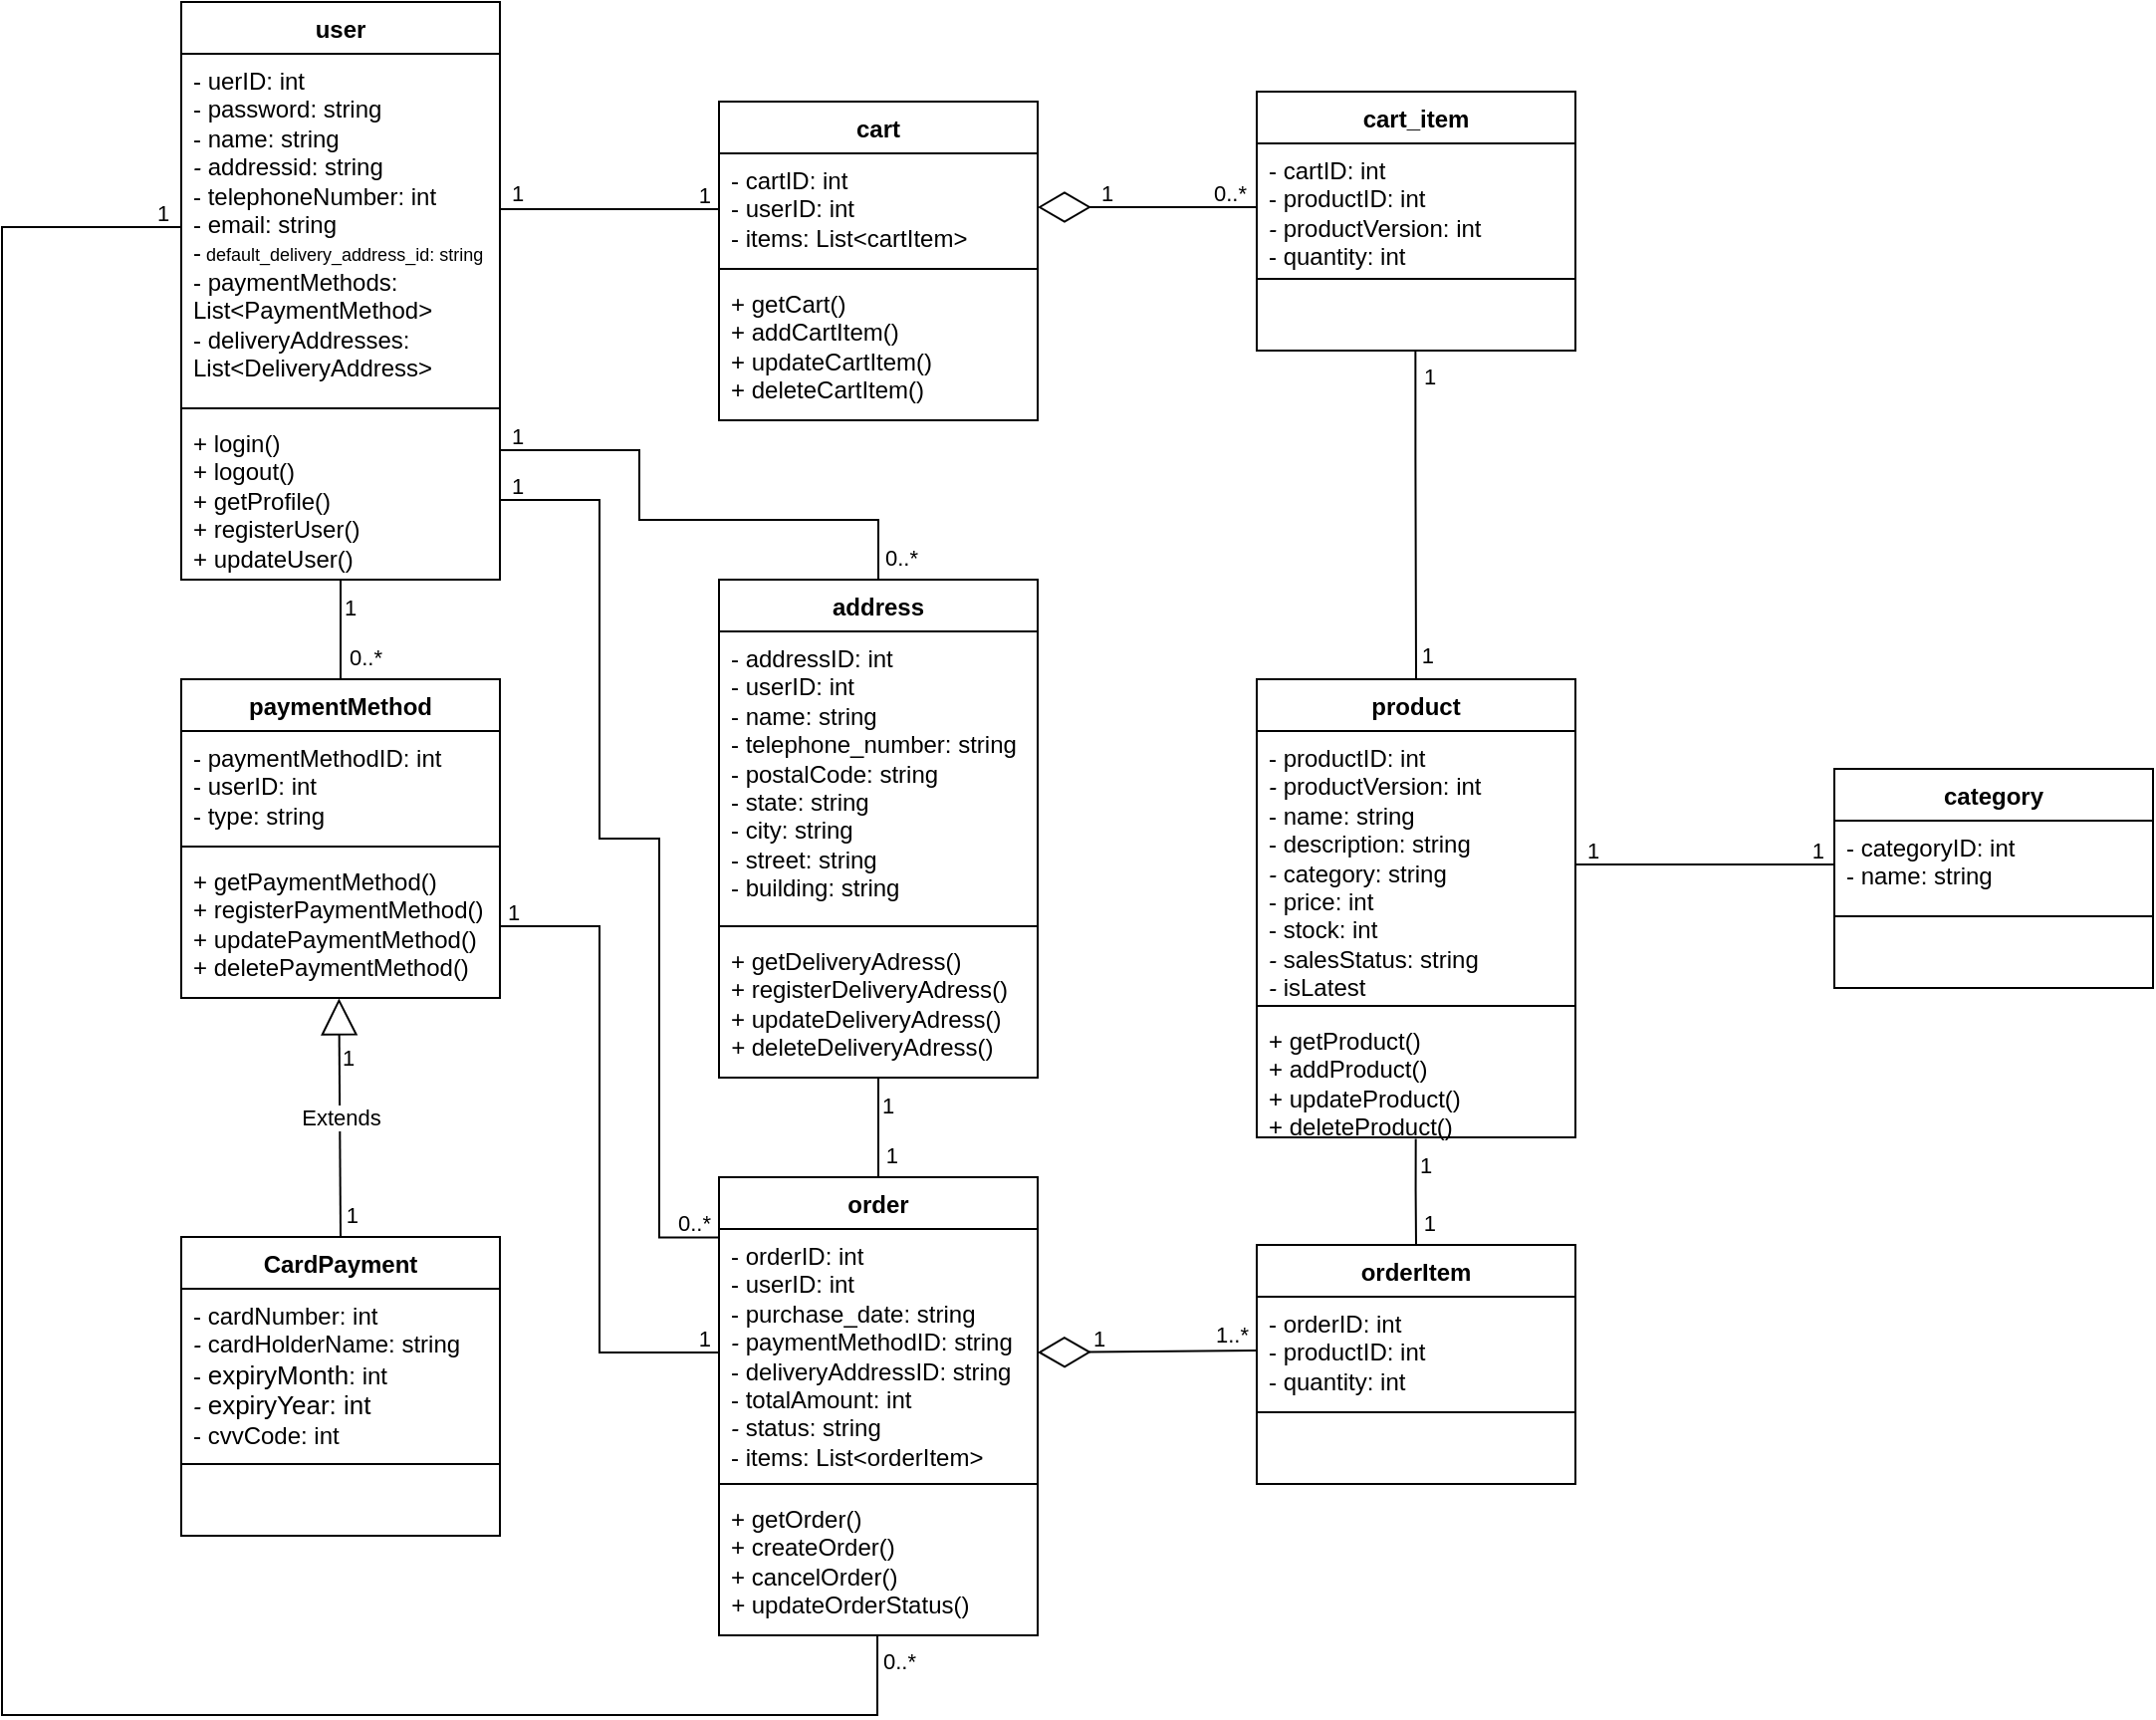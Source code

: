 <mxfile version="24.5.2" type="google">
  <diagram name="Page-1" id="e56a1550-8fbb-45ad-956c-1786394a9013">
    <mxGraphModel grid="1" page="0" gridSize="10" guides="1" tooltips="1" connect="1" arrows="1" fold="1" pageScale="1" pageWidth="1100" pageHeight="850" background="none" math="0" shadow="0">
      <root>
        <mxCell id="0" />
        <mxCell id="1" parent="0" />
        <mxCell id="Dggb_0L5YijJoXraUt78-34" value="" style="endArrow=none;html=1;edgeStyle=orthogonalEdgeStyle;rounded=0;exitX=1;exitY=0.517;exitDx=0;exitDy=0;entryX=0;entryY=0.5;entryDx=0;entryDy=0;exitPerimeter=0;" edge="1" parent="1" source="2KOE_bNOq0SQkTFNPbul-5">
          <mxGeometry relative="1" as="geometry">
            <mxPoint x="370.0" y="43" as="sourcePoint" />
            <mxPoint x="480" y="44" as="targetPoint" />
            <Array as="points">
              <mxPoint x="480" y="44" />
            </Array>
          </mxGeometry>
        </mxCell>
        <mxCell id="Dggb_0L5YijJoXraUt78-35" value="1" style="edgeLabel;resizable=0;html=1;align=left;verticalAlign=bottom;labelBackgroundColor=none;" connectable="0" vertex="1" parent="Dggb_0L5YijJoXraUt78-34">
          <mxGeometry x="-1" relative="1" as="geometry">
            <mxPoint x="4" y="-11" as="offset" />
          </mxGeometry>
        </mxCell>
        <mxCell id="Dggb_0L5YijJoXraUt78-36" value="1" style="edgeLabel;resizable=0;html=1;align=right;verticalAlign=bottom;labelBackgroundColor=none;" connectable="0" vertex="1" parent="Dggb_0L5YijJoXraUt78-34">
          <mxGeometry x="1" relative="1" as="geometry">
            <mxPoint x="-4" y="1" as="offset" />
          </mxGeometry>
        </mxCell>
        <mxCell id="Dggb_0L5YijJoXraUt78-43" value="" style="endArrow=none;html=1;edgeStyle=orthogonalEdgeStyle;rounded=0;entryX=0.5;entryY=0;entryDx=0;entryDy=0;exitX=0.498;exitY=0.994;exitDx=0;exitDy=0;exitPerimeter=0;" edge="1" parent="1" source="2KOE_bNOq0SQkTFNPbul-17" target="2KOE_bNOq0SQkTFNPbul-20">
          <mxGeometry relative="1" as="geometry">
            <mxPoint x="830" y="170" as="sourcePoint" />
            <mxPoint x="827.86" y="348.19" as="targetPoint" />
            <Array as="points">
              <mxPoint x="830" y="170" />
              <mxPoint x="830" y="170" />
            </Array>
          </mxGeometry>
        </mxCell>
        <mxCell id="Dggb_0L5YijJoXraUt78-44" value="1" style="edgeLabel;resizable=0;html=1;align=left;verticalAlign=bottom;labelBackgroundColor=none;" connectable="0" vertex="1" parent="Dggb_0L5YijJoXraUt78-43">
          <mxGeometry x="-1" relative="1" as="geometry">
            <mxPoint x="2" y="22" as="offset" />
          </mxGeometry>
        </mxCell>
        <mxCell id="Dggb_0L5YijJoXraUt78-45" value="1" style="edgeLabel;resizable=0;html=1;align=right;verticalAlign=bottom;labelBackgroundColor=none;" connectable="0" vertex="1" parent="Dggb_0L5YijJoXraUt78-43">
          <mxGeometry x="1" relative="1" as="geometry">
            <mxPoint x="10" y="-3" as="offset" />
          </mxGeometry>
        </mxCell>
        <mxCell id="Dggb_0L5YijJoXraUt78-49" value="" style="endArrow=none;html=1;edgeStyle=orthogonalEdgeStyle;rounded=0;exitX=1;exitY=0.5;exitDx=0;exitDy=0;entryX=0.5;entryY=0;entryDx=0;entryDy=0;" edge="1" parent="1" source="2KOE_bNOq0SQkTFNPbul-7" target="2KOE_bNOq0SQkTFNPbul-28">
          <mxGeometry relative="1" as="geometry">
            <mxPoint x="380" y="180" as="sourcePoint" />
            <mxPoint x="585" y="250" as="targetPoint" />
            <Array as="points">
              <mxPoint x="370" y="165" />
              <mxPoint x="440" y="165" />
              <mxPoint x="440" y="200" />
              <mxPoint x="560" y="200" />
            </Array>
          </mxGeometry>
        </mxCell>
        <mxCell id="Dggb_0L5YijJoXraUt78-50" value="1" style="edgeLabel;resizable=0;html=1;align=left;verticalAlign=bottom;labelBackgroundColor=none;" connectable="0" vertex="1" parent="Dggb_0L5YijJoXraUt78-49">
          <mxGeometry x="-1" relative="1" as="geometry">
            <mxPoint x="4" y="2" as="offset" />
          </mxGeometry>
        </mxCell>
        <mxCell id="Dggb_0L5YijJoXraUt78-51" value="0..*" style="edgeLabel;resizable=0;html=1;align=right;verticalAlign=bottom;labelBackgroundColor=none;" connectable="0" vertex="1" parent="Dggb_0L5YijJoXraUt78-49">
          <mxGeometry x="1" relative="1" as="geometry">
            <mxPoint x="20" y="-3" as="offset" />
          </mxGeometry>
        </mxCell>
        <mxCell id="Dggb_0L5YijJoXraUt78-52" value="" style="endArrow=none;html=1;edgeStyle=orthogonalEdgeStyle;rounded=0;exitX=0.5;exitY=1.002;exitDx=0;exitDy=0;exitPerimeter=0;entryX=0.5;entryY=0;entryDx=0;entryDy=0;" edge="1" parent="1" source="2KOE_bNOq0SQkTFNPbul-7" target="2KOE_bNOq0SQkTFNPbul-36">
          <mxGeometry relative="1" as="geometry">
            <mxPoint x="295" y="280" as="sourcePoint" />
            <mxPoint x="290" y="260" as="targetPoint" />
            <Array as="points" />
          </mxGeometry>
        </mxCell>
        <mxCell id="Dggb_0L5YijJoXraUt78-53" value="1" style="edgeLabel;resizable=0;html=1;align=left;verticalAlign=bottom;labelBackgroundColor=none;" connectable="0" vertex="1" parent="Dggb_0L5YijJoXraUt78-52">
          <mxGeometry x="-1" relative="1" as="geometry">
            <mxPoint y="22" as="offset" />
          </mxGeometry>
        </mxCell>
        <mxCell id="Dggb_0L5YijJoXraUt78-54" value="0..*" style="edgeLabel;resizable=0;html=1;align=right;verticalAlign=bottom;labelBackgroundColor=none;" connectable="0" vertex="1" parent="Dggb_0L5YijJoXraUt78-52">
          <mxGeometry x="1" relative="1" as="geometry">
            <mxPoint x="21" y="-3" as="offset" />
          </mxGeometry>
        </mxCell>
        <mxCell id="Dggb_0L5YijJoXraUt78-58" value="" style="endArrow=none;html=1;edgeStyle=orthogonalEdgeStyle;rounded=0;entryX=0;entryY=0.5;entryDx=0;entryDy=0;exitX=1;exitY=0.5;exitDx=0;exitDy=0;" edge="1" parent="1" source="2KOE_bNOq0SQkTFNPbul-39">
          <mxGeometry relative="1" as="geometry">
            <mxPoint x="380" y="618" as="sourcePoint" />
            <mxPoint x="480" y="618" as="targetPoint" />
            <Array as="points">
              <mxPoint x="420" y="404" />
              <mxPoint x="420" y="618" />
            </Array>
          </mxGeometry>
        </mxCell>
        <mxCell id="Dggb_0L5YijJoXraUt78-59" value="1" style="edgeLabel;resizable=0;html=1;align=left;verticalAlign=bottom;labelBackgroundColor=none;" connectable="0" vertex="1" parent="Dggb_0L5YijJoXraUt78-58">
          <mxGeometry x="-1" relative="1" as="geometry">
            <mxPoint x="2" y="1" as="offset" />
          </mxGeometry>
        </mxCell>
        <mxCell id="Dggb_0L5YijJoXraUt78-60" value="1" style="edgeLabel;resizable=0;html=1;align=right;verticalAlign=bottom;labelBackgroundColor=none;" connectable="0" vertex="1" parent="Dggb_0L5YijJoXraUt78-58">
          <mxGeometry x="1" relative="1" as="geometry">
            <mxPoint x="-4" y="1" as="offset" />
          </mxGeometry>
        </mxCell>
        <mxCell id="Dggb_0L5YijJoXraUt78-61" value="" style="endArrow=none;html=1;edgeStyle=orthogonalEdgeStyle;rounded=0;exitX=0.5;exitY=1;exitDx=0;exitDy=0;entryX=0.5;entryY=0;entryDx=0;entryDy=0;" edge="1" parent="1" source="2KOE_bNOq0SQkTFNPbul-28" target="2KOE_bNOq0SQkTFNPbul-32">
          <mxGeometry relative="1" as="geometry">
            <mxPoint x="559.86" y="430" as="sourcePoint" />
            <mxPoint x="559.86" y="540" as="targetPoint" />
            <Array as="points" />
          </mxGeometry>
        </mxCell>
        <mxCell id="Dggb_0L5YijJoXraUt78-62" value="1" style="edgeLabel;resizable=0;html=1;align=left;verticalAlign=bottom;labelBackgroundColor=none;" connectable="0" vertex="1" parent="Dggb_0L5YijJoXraUt78-61">
          <mxGeometry x="-1" relative="1" as="geometry">
            <mxPoint y="22" as="offset" />
          </mxGeometry>
        </mxCell>
        <mxCell id="Dggb_0L5YijJoXraUt78-63" value="1" style="edgeLabel;resizable=0;html=1;align=right;verticalAlign=bottom;labelBackgroundColor=none;" connectable="0" vertex="1" parent="Dggb_0L5YijJoXraUt78-61">
          <mxGeometry x="1" relative="1" as="geometry">
            <mxPoint x="10" y="-3" as="offset" />
          </mxGeometry>
        </mxCell>
        <mxCell id="Dggb_0L5YijJoXraUt78-64" value="" style="endArrow=none;html=1;edgeStyle=orthogonalEdgeStyle;rounded=0;entryX=0.5;entryY=0;entryDx=0;entryDy=0;exitX=0.499;exitY=1.012;exitDx=0;exitDy=0;exitPerimeter=0;" edge="1" parent="1" source="2KOE_bNOq0SQkTFNPbul-23" target="2KOE_bNOq0SQkTFNPbul-24">
          <mxGeometry relative="1" as="geometry">
            <mxPoint x="829.71" y="460" as="sourcePoint" />
            <mxPoint x="829.71" y="530" as="targetPoint" />
          </mxGeometry>
        </mxCell>
        <mxCell id="Dggb_0L5YijJoXraUt78-65" value="1" style="edgeLabel;resizable=0;html=1;align=left;verticalAlign=bottom;labelBackgroundColor=none;" connectable="0" vertex="1" parent="Dggb_0L5YijJoXraUt78-64">
          <mxGeometry x="-1" relative="1" as="geometry">
            <mxPoint y="22" as="offset" />
          </mxGeometry>
        </mxCell>
        <mxCell id="Dggb_0L5YijJoXraUt78-66" value="1" style="edgeLabel;resizable=0;html=1;align=right;verticalAlign=bottom;labelBackgroundColor=none;" connectable="0" vertex="1" parent="Dggb_0L5YijJoXraUt78-64">
          <mxGeometry x="1" relative="1" as="geometry">
            <mxPoint x="10" y="-3" as="offset" />
          </mxGeometry>
        </mxCell>
        <mxCell id="Dggb_0L5YijJoXraUt78-67" value="" style="endArrow=none;html=1;edgeStyle=orthogonalEdgeStyle;rounded=0;exitX=1;exitY=0.5;exitDx=0;exitDy=0;entryX=0;entryY=0.5;entryDx=0;entryDy=0;strokeColor=none;" edge="1" parent="1">
          <mxGeometry relative="1" as="geometry">
            <mxPoint x="640" y="575" as="sourcePoint" />
            <mxPoint x="760" y="695" as="targetPoint" />
          </mxGeometry>
        </mxCell>
        <mxCell id="Dggb_0L5YijJoXraUt78-68" value="1" style="edgeLabel;resizable=0;html=1;align=left;verticalAlign=bottom;labelBackgroundColor=none;" connectable="0" vertex="1" parent="Dggb_0L5YijJoXraUt78-67">
          <mxGeometry x="-1" relative="1" as="geometry">
            <mxPoint x="26" y="44" as="offset" />
          </mxGeometry>
        </mxCell>
        <mxCell id="Dggb_0L5YijJoXraUt78-69" value="1..*" style="edgeLabel;resizable=0;html=1;align=right;verticalAlign=bottom;labelBackgroundColor=none;" connectable="0" vertex="1" parent="Dggb_0L5YijJoXraUt78-67">
          <mxGeometry x="1" relative="1" as="geometry">
            <mxPoint x="-14" y="-77" as="offset" />
          </mxGeometry>
        </mxCell>
        <mxCell id="Dggb_0L5YijJoXraUt78-75" value="" style="endArrow=none;html=1;edgeStyle=orthogonalEdgeStyle;rounded=0;exitX=0;exitY=0.5;exitDx=0;exitDy=0;entryX=0.497;entryY=0.995;entryDx=0;entryDy=0;entryPerimeter=0;" edge="1" parent="1" source="2KOE_bNOq0SQkTFNPbul-5" target="2KOE_bNOq0SQkTFNPbul-35">
          <mxGeometry relative="1" as="geometry">
            <mxPoint x="210" y="70.01" as="sourcePoint" />
            <mxPoint x="560" y="790" as="targetPoint" />
            <Array as="points">
              <mxPoint x="210" y="53" />
              <mxPoint x="120" y="53" />
              <mxPoint x="120" y="800" />
              <mxPoint x="560" y="800" />
            </Array>
          </mxGeometry>
        </mxCell>
        <mxCell id="Dggb_0L5YijJoXraUt78-76" value="1" style="edgeLabel;resizable=0;html=1;align=left;verticalAlign=bottom;labelBackgroundColor=none;" connectable="0" vertex="1" parent="Dggb_0L5YijJoXraUt78-75">
          <mxGeometry x="-1" relative="1" as="geometry">
            <mxPoint x="-14" y="1" as="offset" />
          </mxGeometry>
        </mxCell>
        <mxCell id="Dggb_0L5YijJoXraUt78-77" value="0..*" style="edgeLabel;resizable=0;html=1;align=right;verticalAlign=bottom;labelBackgroundColor=none;" connectable="0" vertex="1" parent="Dggb_0L5YijJoXraUt78-75">
          <mxGeometry x="1" relative="1" as="geometry">
            <mxPoint x="20" y="22" as="offset" />
          </mxGeometry>
        </mxCell>
        <mxCell id="2KOE_bNOq0SQkTFNPbul-3" value="" style="endArrow=diamondThin;endFill=0;endSize=24;html=1;rounded=0;exitX=0;exitY=0.5;exitDx=0;exitDy=0;entryX=1;entryY=0.5;entryDx=0;entryDy=0;" edge="1" parent="1" source="2KOE_bNOq0SQkTFNPbul-25" target="2KOE_bNOq0SQkTFNPbul-33">
          <mxGeometry width="160" relative="1" as="geometry">
            <mxPoint x="730" y="627.5" as="sourcePoint" />
            <mxPoint x="660" y="612.5" as="targetPoint" />
          </mxGeometry>
        </mxCell>
        <mxCell id="2KOE_bNOq0SQkTFNPbul-4" value="user" style="swimlane;fontStyle=1;align=center;verticalAlign=top;childLayout=stackLayout;horizontal=1;startSize=26;horizontalStack=0;resizeParent=1;resizeParentMax=0;resizeLast=0;collapsible=1;marginBottom=0;whiteSpace=wrap;html=1;" vertex="1" parent="1">
          <mxGeometry x="210" y="-60" width="160" height="290" as="geometry" />
        </mxCell>
        <mxCell id="2KOE_bNOq0SQkTFNPbul-5" value="- uerID: int&lt;div&gt;- password: string&lt;br&gt;&lt;/div&gt;&lt;div&gt;- name: string&lt;/div&gt;&lt;div&gt;&lt;i&gt;- &lt;/i&gt;addressid: string&lt;/div&gt;&lt;div&gt;- telephoneNumber: int&lt;br&gt;&lt;/div&gt;&lt;div&gt;- email: string&lt;/div&gt;&lt;div&gt;-&lt;font style=&quot;font-size: 9px;&quot;&gt; default_delivery_address_id: string&lt;/font&gt;&lt;/div&gt;&lt;div&gt;- paymentMethods: List&amp;lt;PaymentMethod&amp;gt;&lt;br&gt;&lt;/div&gt;&lt;div&gt;-&amp;nbsp;deliveryAddresses: List&amp;lt;DeliveryAddress&amp;gt;&lt;/div&gt;" style="text;strokeColor=none;fillColor=none;align=left;verticalAlign=top;spacingLeft=4;spacingRight=4;overflow=hidden;rotatable=0;points=[[0,0.5],[1,0.5]];portConstraint=eastwest;whiteSpace=wrap;html=1;" vertex="1" parent="2KOE_bNOq0SQkTFNPbul-4">
          <mxGeometry y="26" width="160" height="174" as="geometry" />
        </mxCell>
        <mxCell id="2KOE_bNOq0SQkTFNPbul-6" value="" style="line;strokeWidth=1;fillColor=none;align=left;verticalAlign=middle;spacingTop=-1;spacingLeft=3;spacingRight=3;rotatable=0;labelPosition=right;points=[];portConstraint=eastwest;strokeColor=inherit;" vertex="1" parent="2KOE_bNOq0SQkTFNPbul-4">
          <mxGeometry y="200" width="160" height="8" as="geometry" />
        </mxCell>
        <mxCell id="2KOE_bNOq0SQkTFNPbul-7" value="+ login()&lt;div&gt;+ logout()&lt;br&gt;&lt;/div&gt;&lt;div&gt;+ getProfile()&lt;br&gt;&lt;/div&gt;&lt;div&gt;+ registerUser()&lt;br&gt;&lt;/div&gt;&lt;div&gt;+ updateUser()&lt;br&gt;&lt;/div&gt;" style="text;strokeColor=none;fillColor=none;align=left;verticalAlign=top;spacingLeft=4;spacingRight=4;overflow=hidden;rotatable=0;points=[[0,0.5],[1,0.5]];portConstraint=eastwest;whiteSpace=wrap;html=1;" vertex="1" parent="2KOE_bNOq0SQkTFNPbul-4">
          <mxGeometry y="208" width="160" height="82" as="geometry" />
        </mxCell>
        <mxCell id="2KOE_bNOq0SQkTFNPbul-9" value="cart" style="swimlane;fontStyle=1;align=center;verticalAlign=top;childLayout=stackLayout;horizontal=1;startSize=26;horizontalStack=0;resizeParent=1;resizeParentMax=0;resizeLast=0;collapsible=1;marginBottom=0;whiteSpace=wrap;html=1;" vertex="1" parent="1">
          <mxGeometry x="480" y="-10" width="160" height="160" as="geometry" />
        </mxCell>
        <mxCell id="2KOE_bNOq0SQkTFNPbul-10" value="- cartID: int&lt;div&gt;- userID: int&lt;/div&gt;&lt;div&gt;- items: List&amp;lt;cartItem&amp;gt;&lt;br&gt;&lt;/div&gt;" style="text;strokeColor=none;fillColor=none;align=left;verticalAlign=top;spacingLeft=4;spacingRight=4;overflow=hidden;rotatable=0;points=[[0,0.5],[1,0.5]];portConstraint=eastwest;whiteSpace=wrap;html=1;" vertex="1" parent="2KOE_bNOq0SQkTFNPbul-9">
          <mxGeometry y="26" width="160" height="54" as="geometry" />
        </mxCell>
        <mxCell id="2KOE_bNOq0SQkTFNPbul-11" value="" style="line;strokeWidth=1;fillColor=none;align=left;verticalAlign=middle;spacingTop=-1;spacingLeft=3;spacingRight=3;rotatable=0;labelPosition=right;points=[];portConstraint=eastwest;strokeColor=inherit;" vertex="1" parent="2KOE_bNOq0SQkTFNPbul-9">
          <mxGeometry y="80" width="160" height="8" as="geometry" />
        </mxCell>
        <mxCell id="2KOE_bNOq0SQkTFNPbul-12" value="&lt;div&gt;+ getCart()&lt;br&gt;&lt;/div&gt;&lt;div&gt;+ addCartItem()&lt;div&gt;+ updateCartItem()&lt;br&gt;&lt;/div&gt;&lt;div&gt;+ deleteCartItem()&lt;/div&gt;&lt;/div&gt;" style="text;strokeColor=none;fillColor=none;align=left;verticalAlign=top;spacingLeft=4;spacingRight=4;overflow=hidden;rotatable=0;points=[[0,0.5],[1,0.5]];portConstraint=eastwest;whiteSpace=wrap;html=1;" vertex="1" parent="2KOE_bNOq0SQkTFNPbul-9">
          <mxGeometry y="88" width="160" height="72" as="geometry" />
        </mxCell>
        <mxCell id="2KOE_bNOq0SQkTFNPbul-13" value="" style="group" connectable="0" vertex="1" parent="1">
          <mxGeometry x="640" y="255" as="geometry" />
        </mxCell>
        <mxCell id="Dggb_0L5YijJoXraUt78-40" value="" style="endArrow=none;html=1;edgeStyle=orthogonalEdgeStyle;rounded=0;exitX=1;exitY=0.5;exitDx=0;exitDy=0;entryX=0;entryY=0.5;entryDx=0;entryDy=0;strokeColor=none;" edge="1" parent="2KOE_bNOq0SQkTFNPbul-13">
          <mxGeometry relative="1" as="geometry">
            <mxPoint as="sourcePoint" />
            <mxPoint x="110" y="-162" as="targetPoint" />
          </mxGeometry>
        </mxCell>
        <mxCell id="Dggb_0L5YijJoXraUt78-41" value="1" style="edgeLabel;resizable=0;html=1;align=left;verticalAlign=bottom;labelBackgroundColor=none;" connectable="0" vertex="1" parent="Dggb_0L5YijJoXraUt78-40">
          <mxGeometry x="-1" relative="1" as="geometry">
            <mxPoint x="30" y="-211" as="offset" />
          </mxGeometry>
        </mxCell>
        <mxCell id="Dggb_0L5YijJoXraUt78-42" value="0..*" style="edgeLabel;resizable=0;html=1;align=right;verticalAlign=bottom;labelBackgroundColor=none;" connectable="0" vertex="1" parent="Dggb_0L5YijJoXraUt78-40">
          <mxGeometry x="1" relative="1" as="geometry">
            <mxPoint x="-5" y="-49" as="offset" />
          </mxGeometry>
        </mxCell>
        <mxCell id="2KOE_bNOq0SQkTFNPbul-1" value="" style="endArrow=diamondThin;endFill=0;endSize=24;html=1;rounded=0;exitX=0;exitY=0.5;exitDx=0;exitDy=0;entryX=1;entryY=0.5;entryDx=0;entryDy=0;" edge="1" parent="1" source="2KOE_bNOq0SQkTFNPbul-15" target="2KOE_bNOq0SQkTFNPbul-10">
          <mxGeometry width="160" relative="1" as="geometry">
            <mxPoint x="750" y="53" as="sourcePoint" />
            <mxPoint x="640" y="215" as="targetPoint" />
          </mxGeometry>
        </mxCell>
        <mxCell id="2KOE_bNOq0SQkTFNPbul-14" value="cart_item" style="swimlane;fontStyle=1;align=center;verticalAlign=top;childLayout=stackLayout;horizontal=1;startSize=26;horizontalStack=0;resizeParent=1;resizeParentMax=0;resizeLast=0;collapsible=1;marginBottom=0;whiteSpace=wrap;html=1;" vertex="1" parent="1">
          <mxGeometry x="750" y="-15" width="160" height="130" as="geometry" />
        </mxCell>
        <mxCell id="2KOE_bNOq0SQkTFNPbul-15" value="&lt;div&gt;&lt;span style=&quot;background-color: initial;&quot;&gt;- cartID: int&lt;/span&gt;&lt;br&gt;&lt;/div&gt;&lt;div&gt;- productID: int&lt;/div&gt;&lt;div&gt;&lt;i&gt;-&amp;nbsp;&lt;/i&gt;productVersion: int&lt;br&gt;&lt;/div&gt;&lt;div&gt;- quantity: int&lt;br&gt;&lt;/div&gt;&lt;div&gt;&lt;br&gt;&lt;/div&gt;" style="text;strokeColor=none;fillColor=none;align=left;verticalAlign=top;spacingLeft=4;spacingRight=4;overflow=hidden;rotatable=0;points=[[0,0.5],[1,0.5]];portConstraint=eastwest;whiteSpace=wrap;html=1;" vertex="1" parent="2KOE_bNOq0SQkTFNPbul-14">
          <mxGeometry y="26" width="160" height="64" as="geometry" />
        </mxCell>
        <mxCell id="2KOE_bNOq0SQkTFNPbul-16" value="" style="line;strokeWidth=1;fillColor=none;align=left;verticalAlign=middle;spacingTop=-1;spacingLeft=3;spacingRight=3;rotatable=0;labelPosition=right;points=[];portConstraint=eastwest;strokeColor=inherit;" vertex="1" parent="2KOE_bNOq0SQkTFNPbul-14">
          <mxGeometry y="90" width="160" height="8" as="geometry" />
        </mxCell>
        <mxCell id="2KOE_bNOq0SQkTFNPbul-17" value="&lt;div&gt;&lt;br&gt;&lt;/div&gt;" style="text;strokeColor=none;fillColor=none;align=left;verticalAlign=top;spacingLeft=4;spacingRight=4;overflow=hidden;rotatable=0;points=[[0,0.5],[1,0.5]];portConstraint=eastwest;whiteSpace=wrap;html=1;" vertex="1" parent="2KOE_bNOq0SQkTFNPbul-14">
          <mxGeometry y="98" width="160" height="32" as="geometry" />
        </mxCell>
        <mxCell id="2KOE_bNOq0SQkTFNPbul-20" value="product" style="swimlane;fontStyle=1;align=center;verticalAlign=top;childLayout=stackLayout;horizontal=1;startSize=26;horizontalStack=0;resizeParent=1;resizeParentMax=0;resizeLast=0;collapsible=1;marginBottom=0;whiteSpace=wrap;html=1;" vertex="1" parent="1">
          <mxGeometry x="750" y="280" width="160" height="230" as="geometry" />
        </mxCell>
        <mxCell id="2KOE_bNOq0SQkTFNPbul-21" value="- productID: int&lt;div&gt;&lt;i&gt;- &lt;/i&gt;productVersion: int&lt;br&gt;&lt;div&gt;- name: string&lt;/div&gt;&lt;div&gt;- description: string&lt;br&gt;&lt;/div&gt;&lt;div&gt;&lt;i&gt;-&amp;nbsp;&lt;/i&gt;&lt;span style=&quot;background-color: initial;&quot;&gt;category: string&lt;/span&gt;&lt;/div&gt;&lt;div&gt;- price: int&lt;/div&gt;&lt;div&gt;- stock: int&lt;/div&gt;&lt;/div&gt;&lt;div&gt;&lt;i&gt;-&amp;nbsp;&lt;/i&gt;salesStatus: string&lt;br&gt;&lt;/div&gt;&lt;div&gt;&lt;i&gt;- &lt;/i&gt;isLatest&lt;/div&gt;" style="text;strokeColor=none;fillColor=none;align=left;verticalAlign=top;spacingLeft=4;spacingRight=4;overflow=hidden;rotatable=0;points=[[0,0.5],[1,0.5]];portConstraint=eastwest;whiteSpace=wrap;html=1;" vertex="1" parent="2KOE_bNOq0SQkTFNPbul-20">
          <mxGeometry y="26" width="160" height="134" as="geometry" />
        </mxCell>
        <mxCell id="2KOE_bNOq0SQkTFNPbul-22" value="" style="line;strokeWidth=1;fillColor=none;align=left;verticalAlign=middle;spacingTop=-1;spacingLeft=3;spacingRight=3;rotatable=0;labelPosition=right;points=[];portConstraint=eastwest;strokeColor=inherit;" vertex="1" parent="2KOE_bNOq0SQkTFNPbul-20">
          <mxGeometry y="160" width="160" height="8" as="geometry" />
        </mxCell>
        <mxCell id="2KOE_bNOq0SQkTFNPbul-23" value="&lt;div&gt;+ getProduct()&lt;/div&gt;&lt;div&gt;+ addProduct()&lt;br&gt;&lt;/div&gt;&lt;div&gt;+ update&lt;span style=&quot;background-color: initial;&quot;&gt;Product&lt;/span&gt;&lt;span style=&quot;background-color: initial;&quot;&gt;()&lt;/span&gt;&lt;/div&gt;&lt;div&gt;+ delete&lt;span style=&quot;background-color: initial;&quot;&gt;Product&lt;/span&gt;&lt;span style=&quot;background-color: initial;&quot;&gt;()&lt;/span&gt;&lt;/div&gt;" style="text;strokeColor=none;fillColor=none;align=left;verticalAlign=top;spacingLeft=4;spacingRight=4;overflow=hidden;rotatable=0;points=[[0,0.5],[1,0.5]];portConstraint=eastwest;whiteSpace=wrap;html=1;" vertex="1" parent="2KOE_bNOq0SQkTFNPbul-20">
          <mxGeometry y="168" width="160" height="62" as="geometry" />
        </mxCell>
        <mxCell id="2KOE_bNOq0SQkTFNPbul-24" value="orderItem" style="swimlane;fontStyle=1;align=center;verticalAlign=top;childLayout=stackLayout;horizontal=1;startSize=26;horizontalStack=0;resizeParent=1;resizeParentMax=0;resizeLast=0;collapsible=1;marginBottom=0;whiteSpace=wrap;html=1;" vertex="1" parent="1">
          <mxGeometry x="750" y="564" width="160" height="120" as="geometry" />
        </mxCell>
        <mxCell id="2KOE_bNOq0SQkTFNPbul-25" value="- orderID: int&lt;div&gt;- productID: int&lt;/div&gt;&lt;div&gt;- quantity: int&lt;span style=&quot;background-color: initial; text-wrap: nowrap; color: rgba(0, 0, 0, 0); font-family: monospace; font-size: 0px;&quot;&gt;%3CmxGraphModel%3E%3Croot%3E%3CmxCell%20id%3D%220%22%2F%3E%3CmxCell%20id%3D%221%22%20parent%3D%220%22%2F%3E%3CmxCell%20id%3D%222%22%20value%3D%22%E5%95%86%E5%93%81%22%20style%3D%22swimlane%3BfontStyle%3D1%3Balign%3Dcenter%3BverticalAlign%3Dtop%3BchildLayout%3DstackLayout%3Bhorizontal%3D1%3BstartSize%3D26%3BhorizontalStack%3D0%3BresizeParent%3D1%3BresizeParentMax%3D0%3BresizeLast%3D0%3Bcollapsible%3D1%3BmarginBottom%3D0%3BwhiteSpace%3Dwrap%3Bhtml%3D1%3B%22%20vertex%3D%221%22%20parent%3D%221%22%3E%3CmxGeometry%20x%3D%22750%22%20y%3D%22280%22%20width%3D%22160%22%20height%3D%22170%22%20as%3D%22geometry%22%2F%3E%3C%2FmxCell%3E%3CmxCell%20id%3D%223%22%20value%3D%22-%20productID%3A%20string%26lt%3Bdiv%26gt%3B-%20name%3A%20string%26lt%3B%2Fdiv%26gt%3B%26lt%3Bdiv%26gt%3B-%20description%3A%20string%26lt%3Bbr%26gt%3B%26lt%3B%2Fdiv%26gt%3B%26lt%3Bdiv%26gt%3B-%20price%3A%20int%26lt%3Bbr%26gt%3B%26lt%3B%2Fdiv%26gt%3B%26lt%3Bdiv%26gt%3B-%20stockID%3A%20int%26lt%3Bbr%26gt%3B%26lt%3B%2Fdiv%26gt%3B%26lt%3Bdiv%26gt%3B-%20stock%3A%20int%26lt%3B%2Fdiv%26gt%3B%22%20style%3D%22text%3BstrokeColor%3Dnone%3BfillColor%3Dnone%3Balign%3Dleft%3BverticalAlign%3Dtop%3BspacingLeft%3D4%3BspacingRight%3D4%3Boverflow%3Dhidden%3Brotatable%3D0%3Bpoints%3D%5B%5B0%2C0.5%5D%2C%5B1%2C0.5%5D%5D%3BportConstraint%3Deastwest%3BwhiteSpace%3Dwrap%3Bhtml%3D1%3B%22%20vertex%3D%221%22%20parent%3D%222%22%3E%3CmxGeometry%20y%3D%2226%22%20width%3D%22160%22%20height%3D%2294%22%20as%3D%22geometry%22%2F%3E%3C%2FmxCell%3E%3CmxCell%20id%3D%224%22%20value%3D%22%22%20style%3D%22line%3BstrokeWidth%3D1%3BfillColor%3Dnone%3Balign%3Dleft%3BverticalAlign%3Dmiddle%3BspacingTop%3D-1%3BspacingLeft%3D3%3BspacingRight%3D3%3Brotatable%3D0%3BlabelPosition%3Dright%3Bpoints%3D%5B%5D%3BportConstraint%3Deastwest%3BstrokeColor%3Dinherit%3B%22%20vertex%3D%221%22%20parent%3D%222%22%3E%3CmxGeometry%20y%3D%22120%22%20width%3D%22160%22%20height%3D%228%22%20as%3D%22geometry%22%2F%3E%3C%2FmxCell%3E%3CmxCell%20id%3D%225%22%20value%3D%22%26lt%3Bdiv%26gt%3B%26lt%3Bbr%26gt%3B%26lt%3B%2Fdiv%26gt%3B%22%20style%3D%22text%3BstrokeColor%3Dnone%3BfillColor%3Dnone%3Balign%3Dleft%3BverticalAlign%3Dtop%3BspacingLeft%3D4%3BspacingRight%3D4%3Boverflow%3Dhidden%3Brotatable%3D0%3Bpoints%3D%5B%5B0%2C0.5%5D%2C%5B1%2C0.5%5D%5D%3BportConstraint%3Deastwest%3BwhiteSpace%3Dwrap%3Bhtml%3D1%3B%22%20vertex%3D%221%22%20parent%3D%222%22%3E%3CmxGeometry%20y%3D%22128%22%20width%3D%22160%22%20height%3D%2242%22%20as%3D%22geometry%22%2F%3E%3C%2FmxCell%3E%3C%2Froot%3E%3C%2FmxGraphModel%3E&lt;/span&gt;&lt;span style=&quot;background-color: initial; text-wrap: nowrap; color: rgba(0, 0, 0, 0); font-family: monospace; font-size: 0px;&quot;&gt;%3CmxGraphModel%3E%3Croot%3E%3CmxCell%20id%3D%220%22%2F%3E%3CmxCell%20id%3D%221%22%20parent%3D%220%22%2F%3E%3CmxCell%20id%3D%222%22%20value%3D%22%E5%95%86%E5%93%81%22%20style%3D%22swimlane%3BfontStyle%3D1%3Balign%3Dcenter%3BverticalAlign%3Dtop%3BchildLayout%3DstackLayout%3Bhorizontal%3D1%3BstartSize%3D26%3BhorizontalStack%3D0%3BresizeParent%3D1%3BresizeParentMax%3D0%3BresizeLast%3D0%3Bcollapsible%3D1%3BmarginBottom%3D0%3BwhiteSpace%3Dwrap%3Bhtml%3D1%3B%22%20vertex%3D%221%22%20parent%3D%221%22%3E%3CmxGeometry%20x%3D%22750%22%20y%3D%22280%22%20width%3D%22160%22%20height%3D%22170%22%20as%3D%22geometry%22%2F%3E%3C%2FmxCell%3E%3CmxCell%20id%3D%223%22%20value%3D%22-%20productID%3A%20string%26lt%3Bdiv%26gt%3B-%20name%3A%20string%26lt%3B%2Fdiv%26gt%3B%26lt%3Bdiv%26gt%3B-%20description%3A%20string%26lt%3Bbr%26gt%3B%26lt%3B%2Fdiv%26gt%3B%26lt%3Bdiv%26gt%3B-%20price%3A%20int%26lt%3Bbr%26gt%3B%26lt%3B%2Fdiv%26gt%3B%26lt%3Bdiv%26gt%3B-%20stockID%3A%20int%26lt%3Bbr%26gt%3B%26lt%3B%2Fdiv%26gt%3B%26lt%3Bdiv%26gt%3B-%20stock%3A%20int%26lt%3B%2Fdiv%26gt%3B%22%20style%3D%22text%3BstrokeColor%3Dnone%3BfillColor%3Dnone%3Balign%3Dleft%3BverticalAlign%3Dtop%3BspacingLeft%3D4%3BspacingRight%3D4%3Boverflow%3Dhidden%3Brotatable%3D0%3Bpoints%3D%5B%5B0%2C0.5%5D%2C%5B1%2C0.5%5D%5D%3BportConstraint%3Deastwest%3BwhiteSpace%3Dwrap%3Bhtml%3D1%3B%22%20vertex%3D%221%22%20parent%3D%222%22%3E%3CmxGeometry%20y%3D%2226%22%20width%3D%22160%22%20height%3D%2294%22%20as%3D%22geometry%22%2F%3E%3C%2FmxCell%3E%3CmxCell%20id%3D%224%22%20value%3D%22%22%20style%3D%22line%3BstrokeWidth%3D1%3BfillColor%3Dnone%3Balign%3Dleft%3BverticalAlign%3Dmiddle%3BspacingTop%3D-1%3BspacingLeft%3D3%3BspacingRight%3D3%3Brotatable%3D0%3BlabelPosition%3Dright%3Bpoints%3D%5B%5D%3BportConstraint%3Deastwest%3BstrokeColor%3Dinherit%3B%22%20vertex%3D%221%22%20parent%3D%222%22%3E%3CmxGeometry%20y%3D%22120%22%20width%3D%22160%22%20height%3D%228%22%20as%3D%22geometry%22%2F%3E%3C%2FmxCell%3E%3CmxCell%20id%3D%225%22%20value%3D%22%26lt%3Bdiv%26gt%3B%26lt%3Bbr%26gt%3B%26lt%3B%2Fdiv%26gt%3B%22%20style%3D%22text%3BstrokeColor%3Dnone%3BfillColor%3Dnone%3Balign%3Dleft%3BverticalAlign%3Dtop%3BspacingLeft%3D4%3BspacingRight%3D4%3Boverflow%3Dhidden%3Brotatable%3D0%3Bpoints%3D%5B%5B0%2C0.5%5D%2C%5B1%2C0.5%5D%5D%3BportConstraint%3Deastwest%3BwhiteSpace%3Dwrap%3Bhtml%3D1%3B%22%20vertex%3D%221%22%20parent%3D%222%22%3E%3CmxGeometry%20y%3D%22128%22%20width%3D%22160%22%20height%3D%2242%22%20as%3D%22geometry%22%2F%3E%3C%2FmxCell%3E%3C%2Froot%3E%3C%2FmxGraphModel%3E&lt;/span&gt;&lt;/div&gt;" style="text;strokeColor=none;fillColor=none;align=left;verticalAlign=top;spacingLeft=4;spacingRight=4;overflow=hidden;rotatable=0;points=[[0,0.5],[1,0.5]];portConstraint=eastwest;whiteSpace=wrap;html=1;" vertex="1" parent="2KOE_bNOq0SQkTFNPbul-24">
          <mxGeometry y="26" width="160" height="54" as="geometry" />
        </mxCell>
        <mxCell id="2KOE_bNOq0SQkTFNPbul-26" value="" style="line;strokeWidth=1;fillColor=none;align=left;verticalAlign=middle;spacingTop=-1;spacingLeft=3;spacingRight=3;rotatable=0;labelPosition=right;points=[];portConstraint=eastwest;strokeColor=inherit;" vertex="1" parent="2KOE_bNOq0SQkTFNPbul-24">
          <mxGeometry y="80" width="160" height="8" as="geometry" />
        </mxCell>
        <mxCell id="2KOE_bNOq0SQkTFNPbul-27" value="&amp;nbsp;" style="text;strokeColor=none;fillColor=none;align=left;verticalAlign=top;spacingLeft=4;spacingRight=4;overflow=hidden;rotatable=0;points=[[0,0.5],[1,0.5]];portConstraint=eastwest;whiteSpace=wrap;html=1;" vertex="1" parent="2KOE_bNOq0SQkTFNPbul-24">
          <mxGeometry y="88" width="160" height="32" as="geometry" />
        </mxCell>
        <mxCell id="2KOE_bNOq0SQkTFNPbul-28" value="address" style="swimlane;fontStyle=1;align=center;verticalAlign=top;childLayout=stackLayout;horizontal=1;startSize=26;horizontalStack=0;resizeParent=1;resizeParentMax=0;resizeLast=0;collapsible=1;marginBottom=0;whiteSpace=wrap;html=1;" vertex="1" parent="1">
          <mxGeometry x="480" y="230" width="160" height="250" as="geometry" />
        </mxCell>
        <mxCell id="2KOE_bNOq0SQkTFNPbul-29" value="- addressID: int&lt;div&gt;- userID: int&lt;/div&gt;&lt;div&gt;- name: string&lt;br&gt;&lt;/div&gt;&lt;div&gt;-&amp;nbsp;&lt;span style=&quot;font-family: Arial; white-space-collapse: preserve; background-color: initial;&quot;&gt;telephone_number: string&lt;/span&gt;&lt;/div&gt;&lt;div&gt;- postalCode: string&lt;br&gt;&lt;/div&gt;&lt;div&gt;- state: string&lt;/div&gt;&lt;div&gt;- city: string&lt;/div&gt;&lt;div&gt;- street: string&lt;/div&gt;&lt;div&gt;- building: string&lt;/div&gt;" style="text;strokeColor=none;fillColor=none;align=left;verticalAlign=top;spacingLeft=4;spacingRight=4;overflow=hidden;rotatable=0;points=[[0,0.5],[1,0.5]];portConstraint=eastwest;whiteSpace=wrap;html=1;" vertex="1" parent="2KOE_bNOq0SQkTFNPbul-28">
          <mxGeometry y="26" width="160" height="144" as="geometry" />
        </mxCell>
        <mxCell id="2KOE_bNOq0SQkTFNPbul-30" value="" style="line;strokeWidth=1;fillColor=none;align=left;verticalAlign=middle;spacingTop=-1;spacingLeft=3;spacingRight=3;rotatable=0;labelPosition=right;points=[];portConstraint=eastwest;strokeColor=inherit;" vertex="1" parent="2KOE_bNOq0SQkTFNPbul-28">
          <mxGeometry y="170" width="160" height="8" as="geometry" />
        </mxCell>
        <mxCell id="2KOE_bNOq0SQkTFNPbul-31" value="&lt;div&gt;&lt;div&gt;+ getDeliveryAdress()&lt;br&gt;&lt;/div&gt;&lt;div&gt;+ register&lt;span style=&quot;background-color: initial;&quot;&gt;Delivery&lt;/span&gt;&lt;span style=&quot;background-color: initial;&quot;&gt;Adress&lt;/span&gt;&lt;span style=&quot;background-color: initial;&quot;&gt;()&lt;/span&gt;&lt;/div&gt;&lt;div&gt;+ update&lt;span style=&quot;background-color: initial;&quot;&gt;Delivery&lt;/span&gt;&lt;span style=&quot;background-color: initial;&quot;&gt;Adress&lt;/span&gt;&lt;span style=&quot;background-color: initial;&quot;&gt;()&lt;/span&gt;&lt;/div&gt;&lt;/div&gt;&lt;div&gt;&lt;i&gt;+ &lt;/i&gt;delete&lt;span style=&quot;background-color: initial;&quot;&gt;Delivery&lt;/span&gt;&lt;span style=&quot;background-color: initial;&quot;&gt;Adress&lt;/span&gt;&lt;span style=&quot;background-color: initial;&quot;&gt;()&lt;/span&gt;&lt;/div&gt;" style="text;strokeColor=none;fillColor=none;align=left;verticalAlign=top;spacingLeft=4;spacingRight=4;overflow=hidden;rotatable=0;points=[[0,0.5],[1,0.5]];portConstraint=eastwest;whiteSpace=wrap;html=1;" vertex="1" parent="2KOE_bNOq0SQkTFNPbul-28">
          <mxGeometry y="178" width="160" height="72" as="geometry" />
        </mxCell>
        <mxCell id="2KOE_bNOq0SQkTFNPbul-32" value="order" style="swimlane;fontStyle=1;align=center;verticalAlign=top;childLayout=stackLayout;horizontal=1;startSize=26;horizontalStack=0;resizeParent=1;resizeParentMax=0;resizeLast=0;collapsible=1;marginBottom=0;whiteSpace=wrap;html=1;" vertex="1" parent="1">
          <mxGeometry x="480" y="530" width="160" height="230" as="geometry" />
        </mxCell>
        <mxCell id="2KOE_bNOq0SQkTFNPbul-33" value="- orderID: int&lt;div&gt;- userID: int&lt;br&gt;&lt;div&gt;- purchase_date: string&lt;/div&gt;&lt;div&gt;&lt;i&gt;- &lt;/i&gt;paymentMethodID: string&lt;/div&gt;&lt;div&gt;- deliveryAddressID: string&lt;/div&gt;&lt;div&gt;- totalAmount: int&lt;/div&gt;&lt;/div&gt;&lt;div&gt;&lt;i&gt;- &lt;/i&gt;status: string&lt;/div&gt;&lt;div&gt;- items: List&amp;lt;orderItem&amp;gt;&lt;br&gt;&lt;/div&gt;" style="text;strokeColor=none;fillColor=none;align=left;verticalAlign=top;spacingLeft=4;spacingRight=4;overflow=hidden;rotatable=0;points=[[0,0.5],[1,0.5]];portConstraint=eastwest;whiteSpace=wrap;html=1;" vertex="1" parent="2KOE_bNOq0SQkTFNPbul-32">
          <mxGeometry y="26" width="160" height="124" as="geometry" />
        </mxCell>
        <mxCell id="2KOE_bNOq0SQkTFNPbul-34" value="" style="line;strokeWidth=1;fillColor=none;align=left;verticalAlign=middle;spacingTop=-1;spacingLeft=3;spacingRight=3;rotatable=0;labelPosition=right;points=[];portConstraint=eastwest;strokeColor=inherit;" vertex="1" parent="2KOE_bNOq0SQkTFNPbul-32">
          <mxGeometry y="150" width="160" height="8" as="geometry" />
        </mxCell>
        <mxCell id="2KOE_bNOq0SQkTFNPbul-35" value="&lt;div&gt;+ getOrder()&lt;br&gt;&lt;/div&gt;&lt;div&gt;+ create&lt;span style=&quot;background-color: initial;&quot;&gt;Order&lt;/span&gt;&lt;span style=&quot;background-color: initial;&quot;&gt;()&lt;/span&gt;&lt;/div&gt;&lt;div&gt;+ cancel&lt;span style=&quot;background-color: initial;&quot;&gt;Order&lt;/span&gt;&lt;span style=&quot;background-color: initial;&quot;&gt;()&lt;/span&gt;&lt;/div&gt;&lt;div&gt;&lt;span style=&quot;background-color: initial;&quot;&gt;&lt;i&gt;+ &lt;/i&gt;updateOrderStatus()&lt;/span&gt;&lt;/div&gt;" style="text;strokeColor=none;fillColor=none;align=left;verticalAlign=top;spacingLeft=4;spacingRight=4;overflow=hidden;rotatable=0;points=[[0,0.5],[1,0.5]];portConstraint=eastwest;whiteSpace=wrap;html=1;" vertex="1" parent="2KOE_bNOq0SQkTFNPbul-32">
          <mxGeometry y="158" width="160" height="72" as="geometry" />
        </mxCell>
        <mxCell id="2KOE_bNOq0SQkTFNPbul-36" value="paymentMethod" style="swimlane;fontStyle=1;align=center;verticalAlign=top;childLayout=stackLayout;horizontal=1;startSize=26;horizontalStack=0;resizeParent=1;resizeParentMax=0;resizeLast=0;collapsible=1;marginBottom=0;whiteSpace=wrap;html=1;" vertex="1" parent="1">
          <mxGeometry x="210" y="280" width="160" height="160" as="geometry" />
        </mxCell>
        <mxCell id="2KOE_bNOq0SQkTFNPbul-37" value="- paymentMethodID: int&lt;div&gt;- userID: int&lt;/div&gt;&lt;div&gt;- type: string&lt;/div&gt;" style="text;strokeColor=none;fillColor=none;align=left;verticalAlign=top;spacingLeft=4;spacingRight=4;overflow=hidden;rotatable=0;points=[[0,0.5],[1,0.5]];portConstraint=eastwest;whiteSpace=wrap;html=1;" vertex="1" parent="2KOE_bNOq0SQkTFNPbul-36">
          <mxGeometry y="26" width="160" height="54" as="geometry" />
        </mxCell>
        <mxCell id="2KOE_bNOq0SQkTFNPbul-38" value="" style="line;strokeWidth=1;fillColor=none;align=left;verticalAlign=middle;spacingTop=-1;spacingLeft=3;spacingRight=3;rotatable=0;labelPosition=right;points=[];portConstraint=eastwest;strokeColor=inherit;" vertex="1" parent="2KOE_bNOq0SQkTFNPbul-36">
          <mxGeometry y="80" width="160" height="8" as="geometry" />
        </mxCell>
        <mxCell id="2KOE_bNOq0SQkTFNPbul-39" value="&lt;div&gt;&lt;div&gt;+ getPaymentMethod()&lt;br&gt;&lt;/div&gt;&lt;div&gt;+ registerPaymentMethod()&lt;br&gt;&lt;/div&gt;&lt;div&gt;+ update&lt;span style=&quot;background-color: initial;&quot;&gt;PaymentMethod&lt;/span&gt;&lt;span style=&quot;background-color: initial;&quot;&gt;()&lt;/span&gt;&lt;/div&gt;&lt;/div&gt;&lt;div&gt;+ delete&lt;span style=&quot;background-color: initial;&quot;&gt;PaymentMethod&lt;/span&gt;&lt;span style=&quot;background-color: initial;&quot;&gt;()&lt;/span&gt;&lt;/div&gt;" style="text;strokeColor=none;fillColor=none;align=left;verticalAlign=top;spacingLeft=4;spacingRight=4;overflow=hidden;rotatable=0;points=[[0,0.5],[1,0.5]];portConstraint=eastwest;whiteSpace=wrap;html=1;" vertex="1" parent="2KOE_bNOq0SQkTFNPbul-36">
          <mxGeometry y="88" width="160" height="72" as="geometry" />
        </mxCell>
        <mxCell id="rvtHJ2WEF7bu1YtnGJtD-1" value="CardPayment" style="swimlane;fontStyle=1;align=center;verticalAlign=top;childLayout=stackLayout;horizontal=1;startSize=26;horizontalStack=0;resizeParent=1;resizeParentMax=0;resizeLast=0;collapsible=1;marginBottom=0;whiteSpace=wrap;html=1;" vertex="1" parent="1">
          <mxGeometry x="210" y="560" width="160" height="150" as="geometry" />
        </mxCell>
        <mxCell id="rvtHJ2WEF7bu1YtnGJtD-2" value="&lt;div&gt;- cardNumber: int&lt;/div&gt;&lt;div&gt;&lt;i&gt;- &lt;/i&gt;cardHolderName: string&lt;br&gt;&lt;/div&gt;&lt;div&gt;-&amp;nbsp;&lt;span style=&quot;font-family: Arial; font-size: 13px; white-space-collapse: preserve;&quot;&gt;expiryMonth&lt;/span&gt;: int&lt;br&gt;&lt;/div&gt;&lt;div&gt;&lt;i&gt;-&amp;nbsp;&lt;/i&gt;&lt;span style=&quot;font-family: Arial; font-size: 13px; white-space-collapse: preserve; background-color: initial;&quot;&gt;expiryYear: int&lt;/span&gt;&lt;/div&gt;&lt;div&gt;- cvvCode: int&lt;br&gt;&lt;/div&gt;" style="text;strokeColor=none;fillColor=none;align=left;verticalAlign=top;spacingLeft=4;spacingRight=4;overflow=hidden;rotatable=0;points=[[0,0.5],[1,0.5]];portConstraint=eastwest;whiteSpace=wrap;html=1;" vertex="1" parent="rvtHJ2WEF7bu1YtnGJtD-1">
          <mxGeometry y="26" width="160" height="84" as="geometry" />
        </mxCell>
        <mxCell id="rvtHJ2WEF7bu1YtnGJtD-3" value="" style="line;strokeWidth=1;fillColor=none;align=left;verticalAlign=middle;spacingTop=-1;spacingLeft=3;spacingRight=3;rotatable=0;labelPosition=right;points=[];portConstraint=eastwest;strokeColor=inherit;" vertex="1" parent="rvtHJ2WEF7bu1YtnGJtD-1">
          <mxGeometry y="110" width="160" height="8" as="geometry" />
        </mxCell>
        <mxCell id="rvtHJ2WEF7bu1YtnGJtD-4" value="&amp;nbsp;" style="text;strokeColor=none;fillColor=none;align=left;verticalAlign=top;spacingLeft=4;spacingRight=4;overflow=hidden;rotatable=0;points=[[0,0.5],[1,0.5]];portConstraint=eastwest;whiteSpace=wrap;html=1;" vertex="1" parent="rvtHJ2WEF7bu1YtnGJtD-1">
          <mxGeometry y="118" width="160" height="32" as="geometry" />
        </mxCell>
        <mxCell id="rvtHJ2WEF7bu1YtnGJtD-5" value="" style="endArrow=none;html=1;edgeStyle=orthogonalEdgeStyle;rounded=0;exitX=0.508;exitY=0.991;exitDx=0;exitDy=0;exitPerimeter=0;entryX=0.5;entryY=0;entryDx=0;entryDy=0;strokeColor=none;" edge="1" parent="1" source="2KOE_bNOq0SQkTFNPbul-39" target="rvtHJ2WEF7bu1YtnGJtD-1">
          <mxGeometry relative="1" as="geometry">
            <mxPoint x="380" y="480" as="sourcePoint" />
            <mxPoint x="380" y="580" as="targetPoint" />
            <Array as="points">
              <mxPoint x="290" y="439" />
            </Array>
          </mxGeometry>
        </mxCell>
        <mxCell id="rvtHJ2WEF7bu1YtnGJtD-6" value="1" style="edgeLabel;resizable=0;html=1;align=left;verticalAlign=bottom;labelBackgroundColor=none;" connectable="0" vertex="1" parent="rvtHJ2WEF7bu1YtnGJtD-5">
          <mxGeometry x="-1" relative="1" as="geometry">
            <mxPoint x="-2" y="39" as="offset" />
          </mxGeometry>
        </mxCell>
        <mxCell id="rvtHJ2WEF7bu1YtnGJtD-7" value="1" style="edgeLabel;resizable=0;html=1;align=right;verticalAlign=bottom;labelBackgroundColor=none;" connectable="0" vertex="1" parent="rvtHJ2WEF7bu1YtnGJtD-5">
          <mxGeometry x="1" relative="1" as="geometry">
            <mxPoint x="9" y="-3" as="offset" />
          </mxGeometry>
        </mxCell>
        <mxCell id="rvtHJ2WEF7bu1YtnGJtD-16" value="Extends" style="endArrow=block;endSize=16;endFill=0;html=1;rounded=0;entryX=0.495;entryY=1.003;entryDx=0;entryDy=0;entryPerimeter=0;exitX=0.5;exitY=0;exitDx=0;exitDy=0;" edge="1" parent="1" source="rvtHJ2WEF7bu1YtnGJtD-1" target="2KOE_bNOq0SQkTFNPbul-39">
          <mxGeometry width="160" relative="1" as="geometry">
            <mxPoint x="130" y="500" as="sourcePoint" />
            <mxPoint x="290" y="500" as="targetPoint" />
          </mxGeometry>
        </mxCell>
        <mxCell id="rvtHJ2WEF7bu1YtnGJtD-17" value="" style="endArrow=none;html=1;edgeStyle=orthogonalEdgeStyle;rounded=0;exitX=1;exitY=0.5;exitDx=0;exitDy=0;entryX=0.002;entryY=0.034;entryDx=0;entryDy=0;entryPerimeter=0;" edge="1" parent="1" target="2KOE_bNOq0SQkTFNPbul-33">
          <mxGeometry relative="1" as="geometry">
            <mxPoint x="370" y="190" as="sourcePoint" />
            <mxPoint x="450" y="560" as="targetPoint" />
            <Array as="points">
              <mxPoint x="420" y="190" />
              <mxPoint x="420" y="360" />
              <mxPoint x="450" y="360" />
              <mxPoint x="450" y="560" />
            </Array>
          </mxGeometry>
        </mxCell>
        <mxCell id="rvtHJ2WEF7bu1YtnGJtD-18" value="1" style="edgeLabel;resizable=0;html=1;align=left;verticalAlign=bottom;labelBackgroundColor=none;" connectable="0" vertex="1" parent="rvtHJ2WEF7bu1YtnGJtD-17">
          <mxGeometry x="-1" relative="1" as="geometry">
            <mxPoint x="4" y="-24" as="offset" />
          </mxGeometry>
        </mxCell>
        <mxCell id="rvtHJ2WEF7bu1YtnGJtD-19" value="0..*" style="edgeLabel;resizable=0;html=1;align=right;verticalAlign=bottom;labelBackgroundColor=none;" connectable="0" vertex="1" parent="rvtHJ2WEF7bu1YtnGJtD-17">
          <mxGeometry x="1" relative="1" as="geometry">
            <mxPoint x="-4" y="1" as="offset" />
          </mxGeometry>
        </mxCell>
        <mxCell id="tMpCDRAN3NkYGW1hxGCs-1" value="category" style="swimlane;fontStyle=1;align=center;verticalAlign=top;childLayout=stackLayout;horizontal=1;startSize=26;horizontalStack=0;resizeParent=1;resizeParentMax=0;resizeLast=0;collapsible=1;marginBottom=0;whiteSpace=wrap;html=1;" vertex="1" parent="1">
          <mxGeometry x="1040" y="325" width="160" height="110" as="geometry" />
        </mxCell>
        <mxCell id="tMpCDRAN3NkYGW1hxGCs-2" value="- categoryID: int&lt;div&gt;&lt;div&gt;- name: string&lt;/div&gt;&lt;/div&gt;" style="text;strokeColor=none;fillColor=none;align=left;verticalAlign=top;spacingLeft=4;spacingRight=4;overflow=hidden;rotatable=0;points=[[0,0.5],[1,0.5]];portConstraint=eastwest;whiteSpace=wrap;html=1;" vertex="1" parent="tMpCDRAN3NkYGW1hxGCs-1">
          <mxGeometry y="26" width="160" height="44" as="geometry" />
        </mxCell>
        <mxCell id="tMpCDRAN3NkYGW1hxGCs-3" value="" style="line;strokeWidth=1;fillColor=none;align=left;verticalAlign=middle;spacingTop=-1;spacingLeft=3;spacingRight=3;rotatable=0;labelPosition=right;points=[];portConstraint=eastwest;strokeColor=inherit;" vertex="1" parent="tMpCDRAN3NkYGW1hxGCs-1">
          <mxGeometry y="70" width="160" height="8" as="geometry" />
        </mxCell>
        <mxCell id="tMpCDRAN3NkYGW1hxGCs-4" value="&lt;div&gt;&amp;nbsp;&lt;/div&gt;" style="text;strokeColor=none;fillColor=none;align=left;verticalAlign=top;spacingLeft=4;spacingRight=4;overflow=hidden;rotatable=0;points=[[0,0.5],[1,0.5]];portConstraint=eastwest;whiteSpace=wrap;html=1;" vertex="1" parent="tMpCDRAN3NkYGW1hxGCs-1">
          <mxGeometry y="78" width="160" height="32" as="geometry" />
        </mxCell>
        <mxCell id="tMpCDRAN3NkYGW1hxGCs-5" value="" style="endArrow=none;html=1;edgeStyle=orthogonalEdgeStyle;rounded=0;entryX=0;entryY=0.5;entryDx=0;entryDy=0;exitX=1;exitY=0.5;exitDx=0;exitDy=0;" edge="1" parent="1" source="2KOE_bNOq0SQkTFNPbul-21" target="tMpCDRAN3NkYGW1hxGCs-2">
          <mxGeometry relative="1" as="geometry">
            <mxPoint x="960" y="270" as="sourcePoint" />
            <mxPoint x="960" y="435" as="targetPoint" />
            <Array as="points" />
          </mxGeometry>
        </mxCell>
        <mxCell id="tMpCDRAN3NkYGW1hxGCs-6" value="1" style="edgeLabel;resizable=0;html=1;align=left;verticalAlign=bottom;labelBackgroundColor=none;" connectable="0" vertex="1" parent="tMpCDRAN3NkYGW1hxGCs-5">
          <mxGeometry x="-1" relative="1" as="geometry">
            <mxPoint x="4" y="1" as="offset" />
          </mxGeometry>
        </mxCell>
        <mxCell id="tMpCDRAN3NkYGW1hxGCs-7" value="1" style="edgeLabel;resizable=0;html=1;align=right;verticalAlign=bottom;labelBackgroundColor=none;" connectable="0" vertex="1" parent="tMpCDRAN3NkYGW1hxGCs-5">
          <mxGeometry x="1" relative="1" as="geometry">
            <mxPoint x="-5" y="1" as="offset" />
          </mxGeometry>
        </mxCell>
      </root>
    </mxGraphModel>
  </diagram>
</mxfile>
